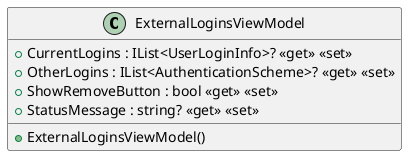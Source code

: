 @startuml ExternalLoginsViewModel
class ExternalLoginsViewModel  {
    + CurrentLogins : IList<UserLoginInfo>? <<get>> <<set>>
    + OtherLogins : IList<AuthenticationScheme>? <<get>> <<set>>
    + ShowRemoveButton : bool <<get>> <<set>>
    + StatusMessage : string? <<get>> <<set>>
    + ExternalLoginsViewModel()
}
@enduml